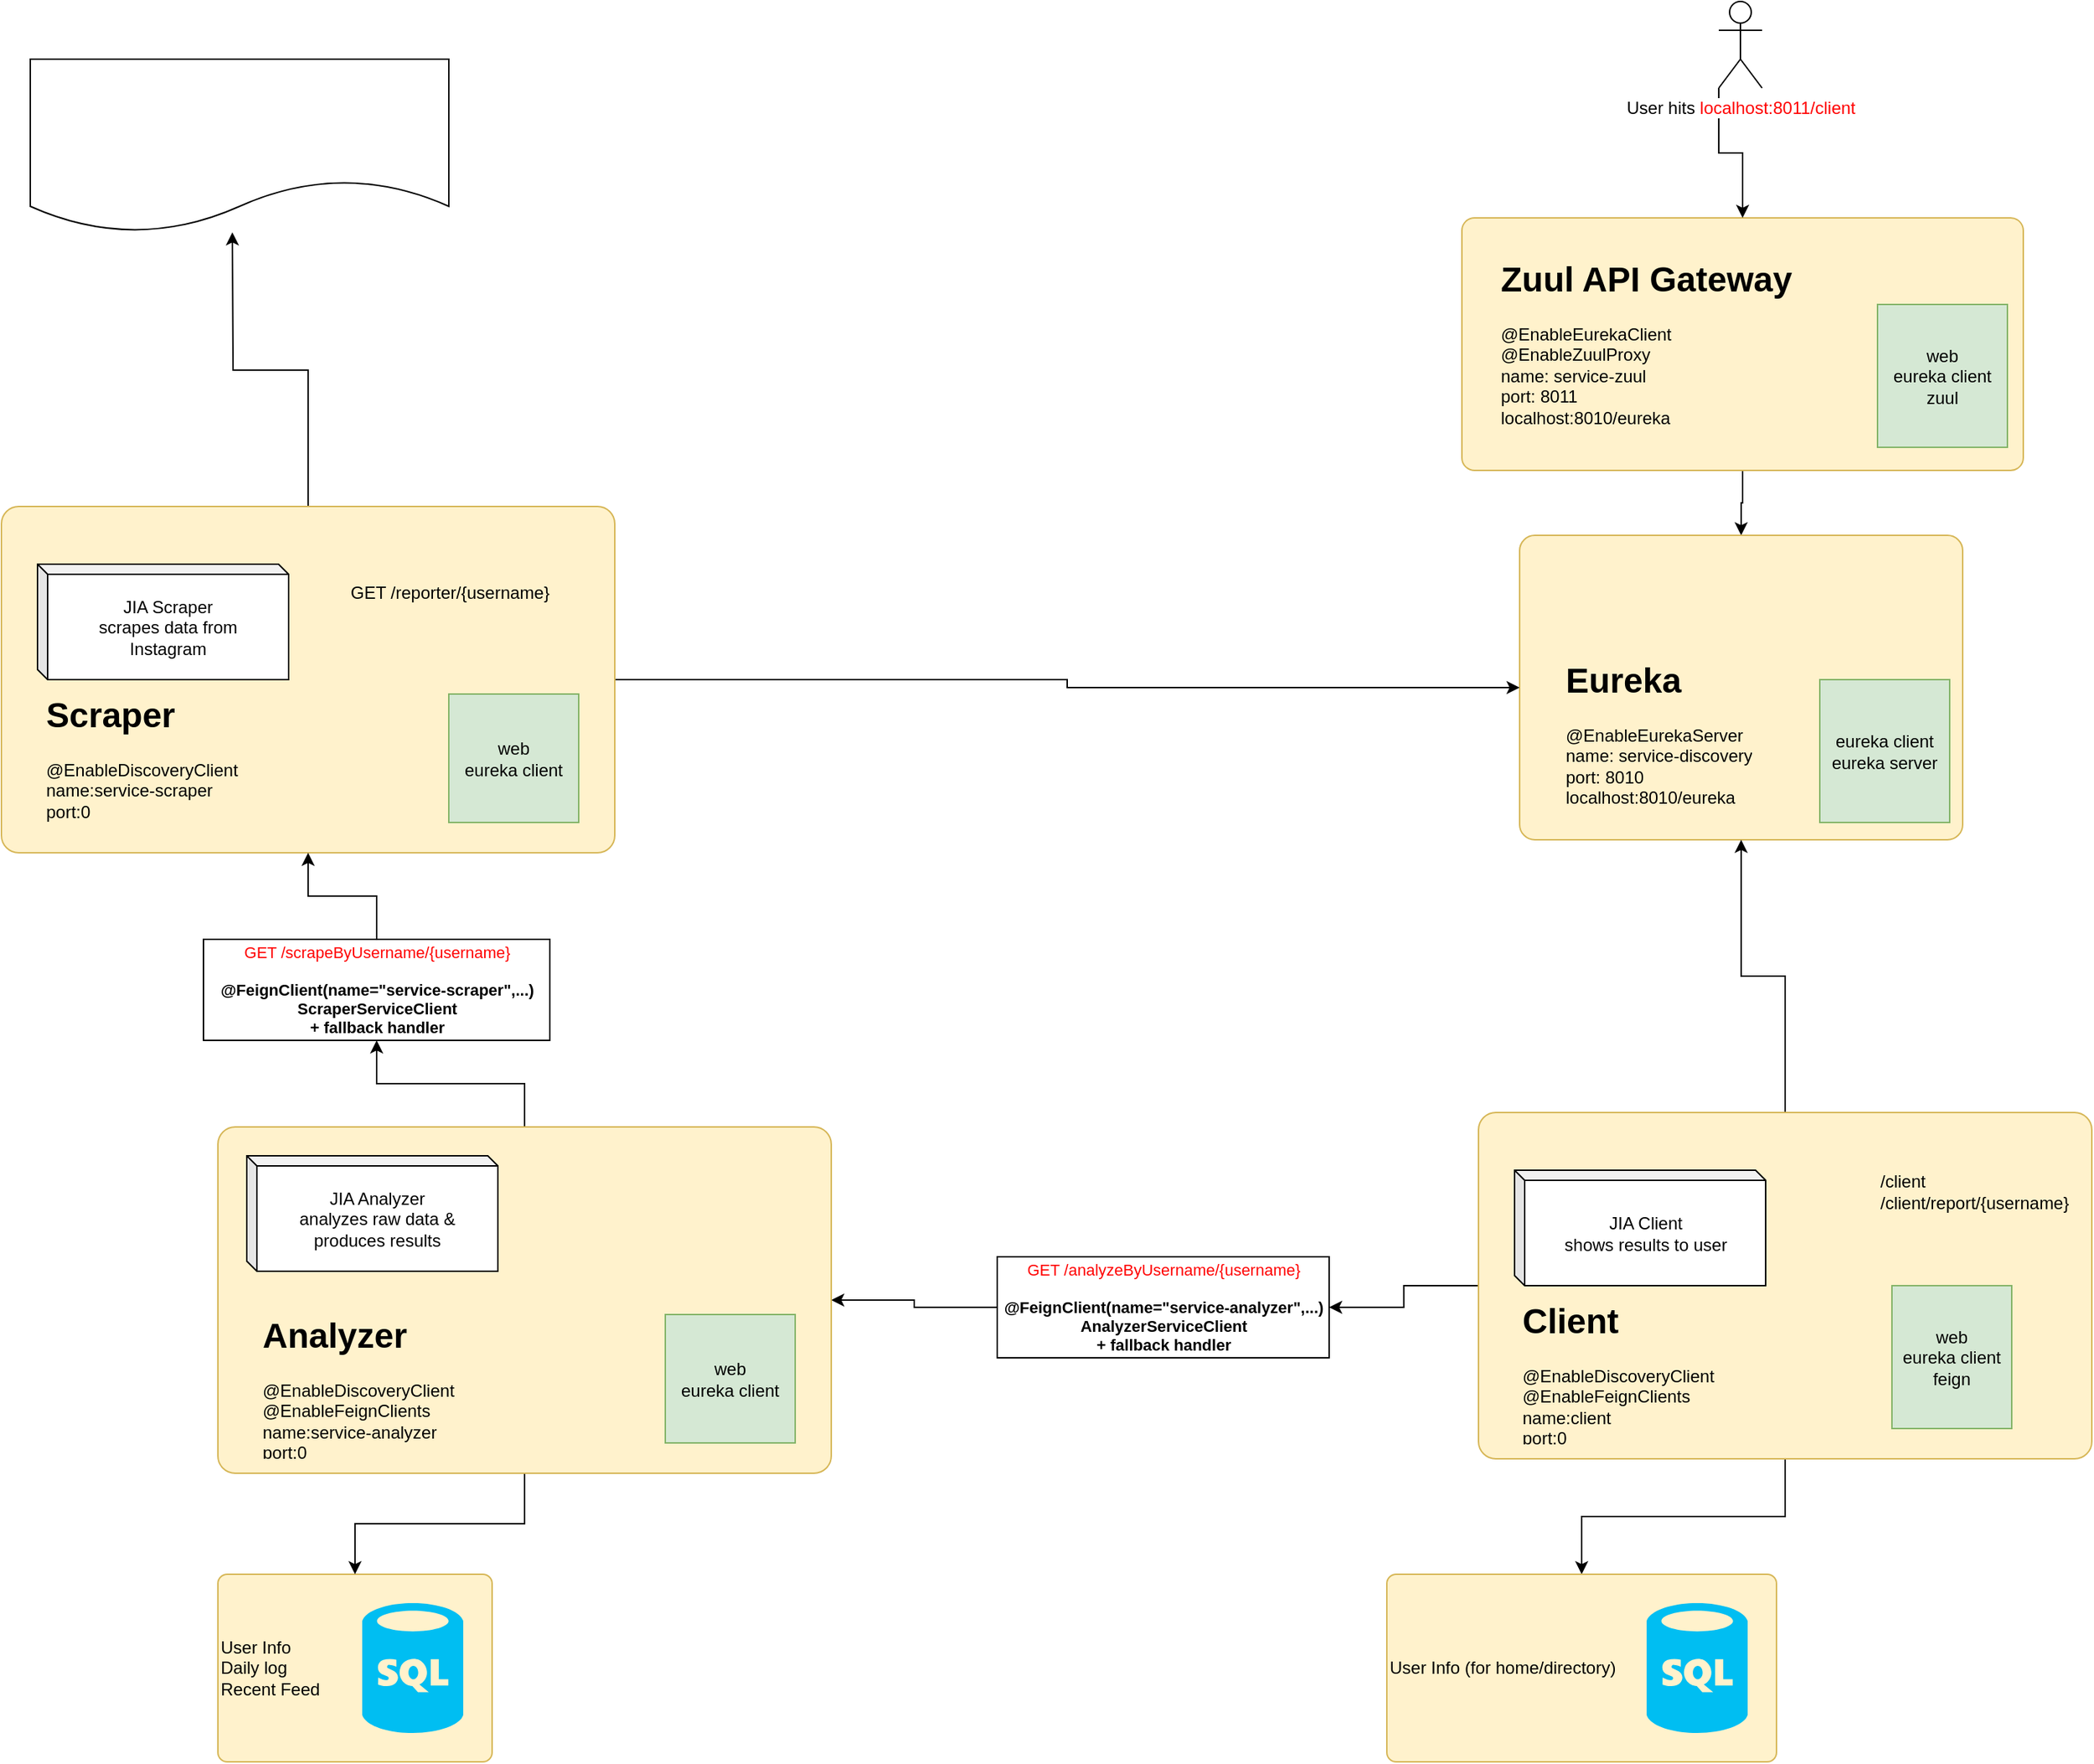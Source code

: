 <mxfile version="11.1.4" type="device"><diagram id="7d-I5bZ0yjLwIsjI1LX1" name="Page-1"><mxGraphModel dx="3043" dy="1084" grid="1" gridSize="10" guides="0" tooltips="1" connect="1" arrows="1" fold="1" page="1" pageScale="1" pageWidth="827" pageHeight="1169" math="0" shadow="0"><root><mxCell id="0"/><mxCell id="1" parent="0"/><mxCell id="RPeoNU8lWj_nTNKD2zA7-4" value="User Info&lt;br&gt;Daily log&lt;br&gt;Recent Feed" style="rounded=1;whiteSpace=wrap;html=1;align=left;arcSize=5;fillColor=#fff2cc;strokeColor=#d6b656;" parent="1" vertex="1"><mxGeometry x="-600" y="1150" width="190" height="130" as="geometry"/></mxCell><mxCell id="UKL4iVXmiOI1EOGNjmN4-45" style="edgeStyle=orthogonalEdgeStyle;rounded=0;orthogonalLoop=1;jettySize=auto;html=1;exitX=0.5;exitY=1;exitDx=0;exitDy=0;" parent="1" source="UKL4iVXmiOI1EOGNjmN4-43" target="UKL4iVXmiOI1EOGNjmN4-17" edge="1"><mxGeometry relative="1" as="geometry"/></mxCell><mxCell id="UKL4iVXmiOI1EOGNjmN4-43" value="" style="rounded=1;whiteSpace=wrap;html=1;align=left;arcSize=5;fillColor=#fff2cc;strokeColor=#d6b656;" parent="1" vertex="1"><mxGeometry x="262" y="210" width="389" height="175" as="geometry"/></mxCell><mxCell id="UKL4iVXmiOI1EOGNjmN4-17" value="" style="rounded=1;whiteSpace=wrap;html=1;align=left;arcSize=5;fillColor=#fff2cc;strokeColor=#d6b656;" parent="1" vertex="1"><mxGeometry x="302" y="430" width="307" height="211" as="geometry"/></mxCell><mxCell id="F7W_MHdSxazrsSJon1yH-2" style="edgeStyle=orthogonalEdgeStyle;rounded=0;orthogonalLoop=1;jettySize=auto;html=1;exitX=0.5;exitY=0;exitDx=0;exitDy=0;" parent="1" source="UKL4iVXmiOI1EOGNjmN4-16" target="UKL4iVXmiOI1EOGNjmN4-17" edge="1"><mxGeometry relative="1" as="geometry"/></mxCell><mxCell id="UNCQ9Y8KXoloWTpKFMA0-3" style="edgeStyle=orthogonalEdgeStyle;rounded=0;orthogonalLoop=1;jettySize=auto;html=1;exitX=0;exitY=0.5;exitDx=0;exitDy=0;fontSize=11;" parent="1" source="UKL4iVXmiOI1EOGNjmN4-16" target="UNCQ9Y8KXoloWTpKFMA0-2" edge="1"><mxGeometry relative="1" as="geometry"/></mxCell><mxCell id="K3CgPm5w5bfYi1DwRrBg-3" style="edgeStyle=orthogonalEdgeStyle;rounded=0;orthogonalLoop=1;jettySize=auto;html=1;exitX=0.5;exitY=1;exitDx=0;exitDy=0;entryX=0.5;entryY=0;entryDx=0;entryDy=0;" parent="1" source="UKL4iVXmiOI1EOGNjmN4-16" target="K3CgPm5w5bfYi1DwRrBg-1" edge="1"><mxGeometry relative="1" as="geometry"/></mxCell><mxCell id="UKL4iVXmiOI1EOGNjmN4-16" value="" style="rounded=1;whiteSpace=wrap;html=1;align=left;arcSize=5;fillColor=#fff2cc;strokeColor=#d6b656;" parent="1" vertex="1"><mxGeometry x="273.5" y="830" width="425" height="240" as="geometry"/></mxCell><mxCell id="RPeoNU8lWj_nTNKD2zA7-9" style="edgeStyle=orthogonalEdgeStyle;rounded=0;orthogonalLoop=1;jettySize=auto;html=1;exitX=0;exitY=1;exitDx=0;exitDy=0;exitPerimeter=0;entryX=0.5;entryY=0;entryDx=0;entryDy=0;" parent="1" source="UKL4iVXmiOI1EOGNjmN4-1" target="UKL4iVXmiOI1EOGNjmN4-43" edge="1"><mxGeometry relative="1" as="geometry"/></mxCell><mxCell id="UKL4iVXmiOI1EOGNjmN4-1" value="User hits &lt;font color=&quot;#ff0000&quot;&gt;localhost:8011/client&lt;/font&gt;" style="shape=umlActor;verticalLabelPosition=bottom;labelBackgroundColor=#ffffff;verticalAlign=top;html=1;outlineConnect=0;" parent="1" vertex="1"><mxGeometry x="440" y="60" width="30" height="60" as="geometry"/></mxCell><mxCell id="UKL4iVXmiOI1EOGNjmN4-4" value="" style="shape=image;html=1;verticalAlign=top;verticalLabelPosition=bottom;labelBackgroundColor=#ffffff;imageAspect=0;aspect=fixed;image=https://cdn2.iconfinder.com/data/icons/whcompare-isometric-web-hosting-servers/50/fast-website-load-speed-128.png" parent="1" vertex="1"><mxGeometry x="330" y="440" width="77" height="77" as="geometry"/></mxCell><mxCell id="UKL4iVXmiOI1EOGNjmN4-9" value="&lt;h1&gt;&lt;span&gt;Eureka&lt;/span&gt;&lt;/h1&gt;@EnableEurekaServer&lt;br&gt;&lt;span&gt;name: service-discovery&lt;br&gt;&lt;/span&gt;&lt;span&gt;port: 8010&lt;/span&gt;&lt;span&gt;&lt;br&gt;&lt;/span&gt;&lt;div&gt;&lt;span style=&quot;font-size: 12px ; font-weight: 400&quot;&gt;localhost:8010/eureka&lt;/span&gt;&lt;/div&gt;" style="text;html=1;strokeColor=none;fillColor=none;spacing=5;spacingTop=-20;whiteSpace=wrap;overflow=hidden;rounded=0;" parent="1" vertex="1"><mxGeometry x="329" y="511" width="170" height="110" as="geometry"/></mxCell><mxCell id="UKL4iVXmiOI1EOGNjmN4-11" value="JIA Client&lt;br&gt;shows results to user" style="shape=cube;whiteSpace=wrap;html=1;boundedLbl=1;backgroundOutline=1;darkOpacity=0.05;darkOpacity2=0.1;size=7;" parent="1" vertex="1"><mxGeometry x="298.5" y="870" width="174" height="80" as="geometry"/></mxCell><mxCell id="UKL4iVXmiOI1EOGNjmN4-14" value="&lt;h1&gt;Client&lt;/h1&gt;&lt;p&gt;@EnableDiscoveryClient&lt;br&gt;@EnableFeignClients&lt;br&gt;&lt;span&gt;name:client&lt;br&gt;&lt;/span&gt;&lt;span&gt;port:0&lt;/span&gt;&lt;/p&gt;" style="text;html=1;strokeColor=none;fillColor=none;spacing=5;spacingTop=-20;whiteSpace=wrap;overflow=hidden;rounded=0;" parent="1" vertex="1"><mxGeometry x="299" y="955" width="190" height="105" as="geometry"/></mxCell><mxCell id="UKL4iVXmiOI1EOGNjmN4-15" value="/client&lt;br&gt;/client/report/{username}" style="text;html=1;strokeColor=none;fillColor=none;align=left;verticalAlign=middle;whiteSpace=wrap;rounded=0;" parent="1" vertex="1"><mxGeometry x="550" y="850" width="130" height="70" as="geometry"/></mxCell><mxCell id="UKL4iVXmiOI1EOGNjmN4-41" value="&lt;h1&gt;&lt;span&gt;Zuul API Gateway&lt;/span&gt;&lt;/h1&gt;@EnableEurekaClient&lt;br&gt;@EnableZuulProxy&lt;br&gt;&lt;span&gt;name: service-zuul&lt;br&gt;&lt;/span&gt;&lt;span&gt;port: 8011&lt;/span&gt;&lt;span&gt;&lt;br&gt;&lt;/span&gt;&lt;div&gt;&lt;span style=&quot;font-size: 12px ; font-weight: 400&quot;&gt;localhost:8010/eureka&lt;/span&gt;&lt;/div&gt;" style="text;html=1;strokeColor=none;fillColor=none;spacing=5;spacingTop=-20;whiteSpace=wrap;overflow=hidden;rounded=0;" parent="1" vertex="1"><mxGeometry x="284" y="233" width="227" height="122" as="geometry"/></mxCell><mxCell id="5V1dZJWS9vDTCz_fxMbd-17" value="web&lt;br&gt;eureka client&lt;br&gt;feign" style="rounded=0;whiteSpace=wrap;html=1;fontSize=12;align=center;fillColor=#d5e8d4;strokeColor=#82b366;" parent="1" vertex="1"><mxGeometry x="560" y="950" width="83" height="99" as="geometry"/></mxCell><mxCell id="F7W_MHdSxazrsSJon1yH-3" value="web&lt;br&gt;eureka client&lt;br&gt;zuul" style="rounded=0;whiteSpace=wrap;html=1;fontSize=12;align=center;fillColor=#d5e8d4;strokeColor=#82b366;" parent="1" vertex="1"><mxGeometry x="550" y="270" width="90" height="99" as="geometry"/></mxCell><mxCell id="F7W_MHdSxazrsSJon1yH-4" value="eureka client&lt;br&gt;eureka server" style="rounded=0;whiteSpace=wrap;html=1;fontSize=12;align=center;fillColor=#d5e8d4;strokeColor=#82b366;" parent="1" vertex="1"><mxGeometry x="510" y="530" width="90" height="99" as="geometry"/></mxCell><mxCell id="D-QeMX8PgXL-t9hzM0GB-1" style="edgeStyle=orthogonalEdgeStyle;rounded=0;orthogonalLoop=1;jettySize=auto;html=1;exitX=1;exitY=0.5;exitDx=0;exitDy=0;entryX=0;entryY=0.5;entryDx=0;entryDy=0;" parent="1" source="F7W_MHdSxazrsSJon1yH-5" target="UKL4iVXmiOI1EOGNjmN4-17" edge="1"><mxGeometry relative="1" as="geometry"/></mxCell><mxCell id="D-QeMX8PgXL-t9hzM0GB-10" style="edgeStyle=orthogonalEdgeStyle;rounded=0;orthogonalLoop=1;jettySize=auto;html=1;exitX=0.5;exitY=0;exitDx=0;exitDy=0;" parent="1" source="F7W_MHdSxazrsSJon1yH-5" edge="1"><mxGeometry relative="1" as="geometry"><mxPoint x="-590" y="220" as="targetPoint"/></mxGeometry></mxCell><mxCell id="F7W_MHdSxazrsSJon1yH-5" value="" style="rounded=1;whiteSpace=wrap;html=1;align=left;arcSize=5;fillColor=#fff2cc;strokeColor=#d6b656;" parent="1" vertex="1"><mxGeometry x="-750" y="410" width="425" height="240" as="geometry"/></mxCell><mxCell id="F7W_MHdSxazrsSJon1yH-6" value="JIA Scraper&lt;br&gt;scrapes data from&lt;br&gt;Instagram" style="shape=cube;whiteSpace=wrap;html=1;boundedLbl=1;backgroundOutline=1;darkOpacity=0.05;darkOpacity2=0.1;size=7;" parent="1" vertex="1"><mxGeometry x="-725" y="450" width="174" height="80" as="geometry"/></mxCell><mxCell id="F7W_MHdSxazrsSJon1yH-7" value="&lt;h1&gt;Scraper&lt;/h1&gt;&lt;p&gt;@EnableDiscoveryClient&lt;br&gt;&lt;span&gt;name:service-scraper&lt;br&gt;&lt;/span&gt;&lt;span&gt;port:0&lt;/span&gt;&lt;/p&gt;" style="text;html=1;strokeColor=none;fillColor=none;spacing=5;spacingTop=-20;whiteSpace=wrap;overflow=hidden;rounded=0;" parent="1" vertex="1"><mxGeometry x="-724.5" y="535" width="190" height="105" as="geometry"/></mxCell><mxCell id="F7W_MHdSxazrsSJon1yH-8" value="GET /reporter/{username}" style="text;html=1;strokeColor=none;fillColor=none;align=left;verticalAlign=middle;whiteSpace=wrap;rounded=0;" parent="1" vertex="1"><mxGeometry x="-510" y="450" width="160" height="40" as="geometry"/></mxCell><mxCell id="F7W_MHdSxazrsSJon1yH-9" value="web&lt;br&gt;eureka client" style="rounded=0;whiteSpace=wrap;html=1;fontSize=12;align=center;fillColor=#d5e8d4;strokeColor=#82b366;" parent="1" vertex="1"><mxGeometry x="-440" y="540" width="90" height="89" as="geometry"/></mxCell><mxCell id="F7W_MHdSxazrsSJon1yH-10" value="" style="shape=image;html=1;verticalAlign=top;verticalLabelPosition=bottom;labelBackgroundColor=#ffffff;imageAspect=0;aspect=fixed;image=https://cdn0.iconfinder.com/data/icons/file-type-19/512/file__html__web_-128.png" parent="1" vertex="1"><mxGeometry x="430" y="880" width="40" height="40" as="geometry"/></mxCell><mxCell id="D-QeMX8PgXL-t9hzM0GB-11" style="edgeStyle=orthogonalEdgeStyle;rounded=0;orthogonalLoop=1;jettySize=auto;html=1;exitX=0;exitY=0.5;exitDx=0;exitDy=0;entryX=1;entryY=0.5;entryDx=0;entryDy=0;" parent="1" source="UNCQ9Y8KXoloWTpKFMA0-2" target="D-QeMX8PgXL-t9hzM0GB-2" edge="1"><mxGeometry relative="1" as="geometry"/></mxCell><mxCell id="UNCQ9Y8KXoloWTpKFMA0-2" value="&lt;span&gt;&lt;font color=&quot;#ff0000&quot;&gt;GET /analyzeByUsername/{username}&lt;br&gt;&lt;br&gt;&lt;/font&gt;&lt;/span&gt;&lt;b&gt;@FeignClient(name=&quot;service-analyzer&quot;,...)&lt;/b&gt;&lt;br&gt;&lt;b&gt;AnalyzerServiceClient&lt;/b&gt;&lt;b style=&quot;font-size: 11px&quot;&gt;&lt;br&gt;+ fallback handler&lt;/b&gt;" style="html=1;align=center;fontSize=11;" parent="1" vertex="1"><mxGeometry x="-60" y="930" width="230" height="70" as="geometry"/></mxCell><mxCell id="RPeoNU8lWj_nTNKD2zA7-1" value="" style="verticalLabelPosition=bottom;html=1;verticalAlign=top;align=center;strokeColor=none;fillColor=#00BEF2;shape=mxgraph.azure.sql_database;" parent="1" vertex="1"><mxGeometry x="-500" y="1170" width="70" height="90" as="geometry"/></mxCell><mxCell id="D-QeMX8PgXL-t9hzM0GB-14" style="edgeStyle=orthogonalEdgeStyle;rounded=0;orthogonalLoop=1;jettySize=auto;html=1;exitX=0.5;exitY=0;exitDx=0;exitDy=0;entryX=0.5;entryY=1;entryDx=0;entryDy=0;" parent="1" source="D-QeMX8PgXL-t9hzM0GB-2" target="D-QeMX8PgXL-t9hzM0GB-13" edge="1"><mxGeometry relative="1" as="geometry"/></mxCell><mxCell id="D-QeMX8PgXL-t9hzM0GB-16" style="edgeStyle=orthogonalEdgeStyle;rounded=0;orthogonalLoop=1;jettySize=auto;html=1;exitX=0.5;exitY=1;exitDx=0;exitDy=0;" parent="1" source="D-QeMX8PgXL-t9hzM0GB-2" target="RPeoNU8lWj_nTNKD2zA7-4" edge="1"><mxGeometry relative="1" as="geometry"/></mxCell><mxCell id="D-QeMX8PgXL-t9hzM0GB-2" value="" style="rounded=1;whiteSpace=wrap;html=1;align=left;arcSize=5;fillColor=#fff2cc;strokeColor=#d6b656;" parent="1" vertex="1"><mxGeometry x="-600" y="840" width="425" height="240" as="geometry"/></mxCell><mxCell id="D-QeMX8PgXL-t9hzM0GB-3" value="JIA Analyzer&lt;br&gt;analyzes raw data &amp;amp;&lt;br&gt;produces results" style="shape=cube;whiteSpace=wrap;html=1;boundedLbl=1;backgroundOutline=1;darkOpacity=0.05;darkOpacity2=0.1;size=7;" parent="1" vertex="1"><mxGeometry x="-580" y="860" width="174" height="80" as="geometry"/></mxCell><mxCell id="D-QeMX8PgXL-t9hzM0GB-4" value="&lt;h1&gt;Analyzer&lt;/h1&gt;&lt;p&gt;@EnableDiscoveryClient&lt;br&gt;&lt;span&gt;@EnableFeignClients&lt;br&gt;&lt;/span&gt;&lt;span&gt;name:service-analyzer&lt;br&gt;&lt;/span&gt;&lt;span&gt;port:0&lt;/span&gt;&lt;/p&gt;" style="text;html=1;strokeColor=none;fillColor=none;spacing=5;spacingTop=-20;whiteSpace=wrap;overflow=hidden;rounded=0;" parent="1" vertex="1"><mxGeometry x="-574.5" y="965" width="190" height="105" as="geometry"/></mxCell><mxCell id="D-QeMX8PgXL-t9hzM0GB-6" value="web&lt;br&gt;eureka client" style="rounded=0;whiteSpace=wrap;html=1;fontSize=12;align=center;fillColor=#d5e8d4;strokeColor=#82b366;" parent="1" vertex="1"><mxGeometry x="-290" y="970" width="90" height="89" as="geometry"/></mxCell><mxCell id="D-QeMX8PgXL-t9hzM0GB-7" value="" style="shape=document;whiteSpace=wrap;html=1;boundedLbl=1;" parent="1" vertex="1"><mxGeometry x="-730" y="100" width="290" height="120" as="geometry"/></mxCell><mxCell id="D-QeMX8PgXL-t9hzM0GB-8" value="" style="shape=image;html=1;verticalAlign=top;verticalLabelPosition=bottom;labelBackgroundColor=#ffffff;imageAspect=0;aspect=fixed;image=https://cdn2.iconfinder.com/data/icons/social-icons-33/128/Instagram-128.png" parent="1" vertex="1"><mxGeometry x="-710" y="120" width="60" height="60" as="geometry"/></mxCell><mxCell id="D-QeMX8PgXL-t9hzM0GB-15" style="edgeStyle=orthogonalEdgeStyle;rounded=0;orthogonalLoop=1;jettySize=auto;html=1;exitX=0.5;exitY=0;exitDx=0;exitDy=0;entryX=0.5;entryY=1;entryDx=0;entryDy=0;" parent="1" source="D-QeMX8PgXL-t9hzM0GB-13" target="F7W_MHdSxazrsSJon1yH-5" edge="1"><mxGeometry relative="1" as="geometry"/></mxCell><mxCell id="D-QeMX8PgXL-t9hzM0GB-13" value="&lt;span&gt;&lt;font color=&quot;#ff0000&quot;&gt;GET /scrape&lt;/font&gt;&lt;/span&gt;&lt;span style=&quot;color: rgb(255 , 0 , 0)&quot;&gt;ByUsername&lt;/span&gt;&lt;span&gt;&lt;font color=&quot;#ff0000&quot;&gt;/{username}&lt;br&gt;&lt;br&gt;&lt;/font&gt;&lt;/span&gt;&lt;b&gt;@FeignClient(name=&quot;service-scraper&quot;,...)&lt;/b&gt;&lt;br&gt;&lt;b&gt;ScraperServiceClient&lt;/b&gt;&lt;b style=&quot;font-size: 11px&quot;&gt;&lt;br&gt;+ fallback handler&lt;/b&gt;" style="html=1;align=center;fontSize=11;" parent="1" vertex="1"><mxGeometry x="-610" y="710" width="240" height="70" as="geometry"/></mxCell><mxCell id="K3CgPm5w5bfYi1DwRrBg-1" value="User Info (for home/directory)" style="rounded=1;whiteSpace=wrap;html=1;align=left;arcSize=5;fillColor=#fff2cc;strokeColor=#d6b656;" parent="1" vertex="1"><mxGeometry x="210" y="1150" width="270" height="130" as="geometry"/></mxCell><mxCell id="K3CgPm5w5bfYi1DwRrBg-2" value="" style="verticalLabelPosition=bottom;html=1;verticalAlign=top;align=center;strokeColor=none;fillColor=#00BEF2;shape=mxgraph.azure.sql_database;" parent="1" vertex="1"><mxGeometry x="390" y="1170" width="70" height="90" as="geometry"/></mxCell></root></mxGraphModel></diagram></mxfile>